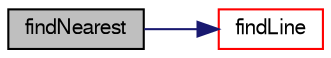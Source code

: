 digraph "findNearest"
{
  bgcolor="transparent";
  edge [fontname="FreeSans",fontsize="10",labelfontname="FreeSans",labelfontsize="10"];
  node [fontname="FreeSans",fontsize="10",shape=record];
  rankdir="LR";
  Node446 [label="findNearest",height=0.2,width=0.4,color="black", fillcolor="grey75", style="filled", fontcolor="black"];
  Node446 -> Node447 [color="midnightblue",fontsize="10",style="solid",fontname="FreeSans"];
  Node447 [label="findLine",height=0.2,width=0.4,color="red",URL="$a25242.html#a2a363a8584a3ae8109cce2aaf6436e3f",tooltip="Find first intersection on segment from start to end. "];
}

